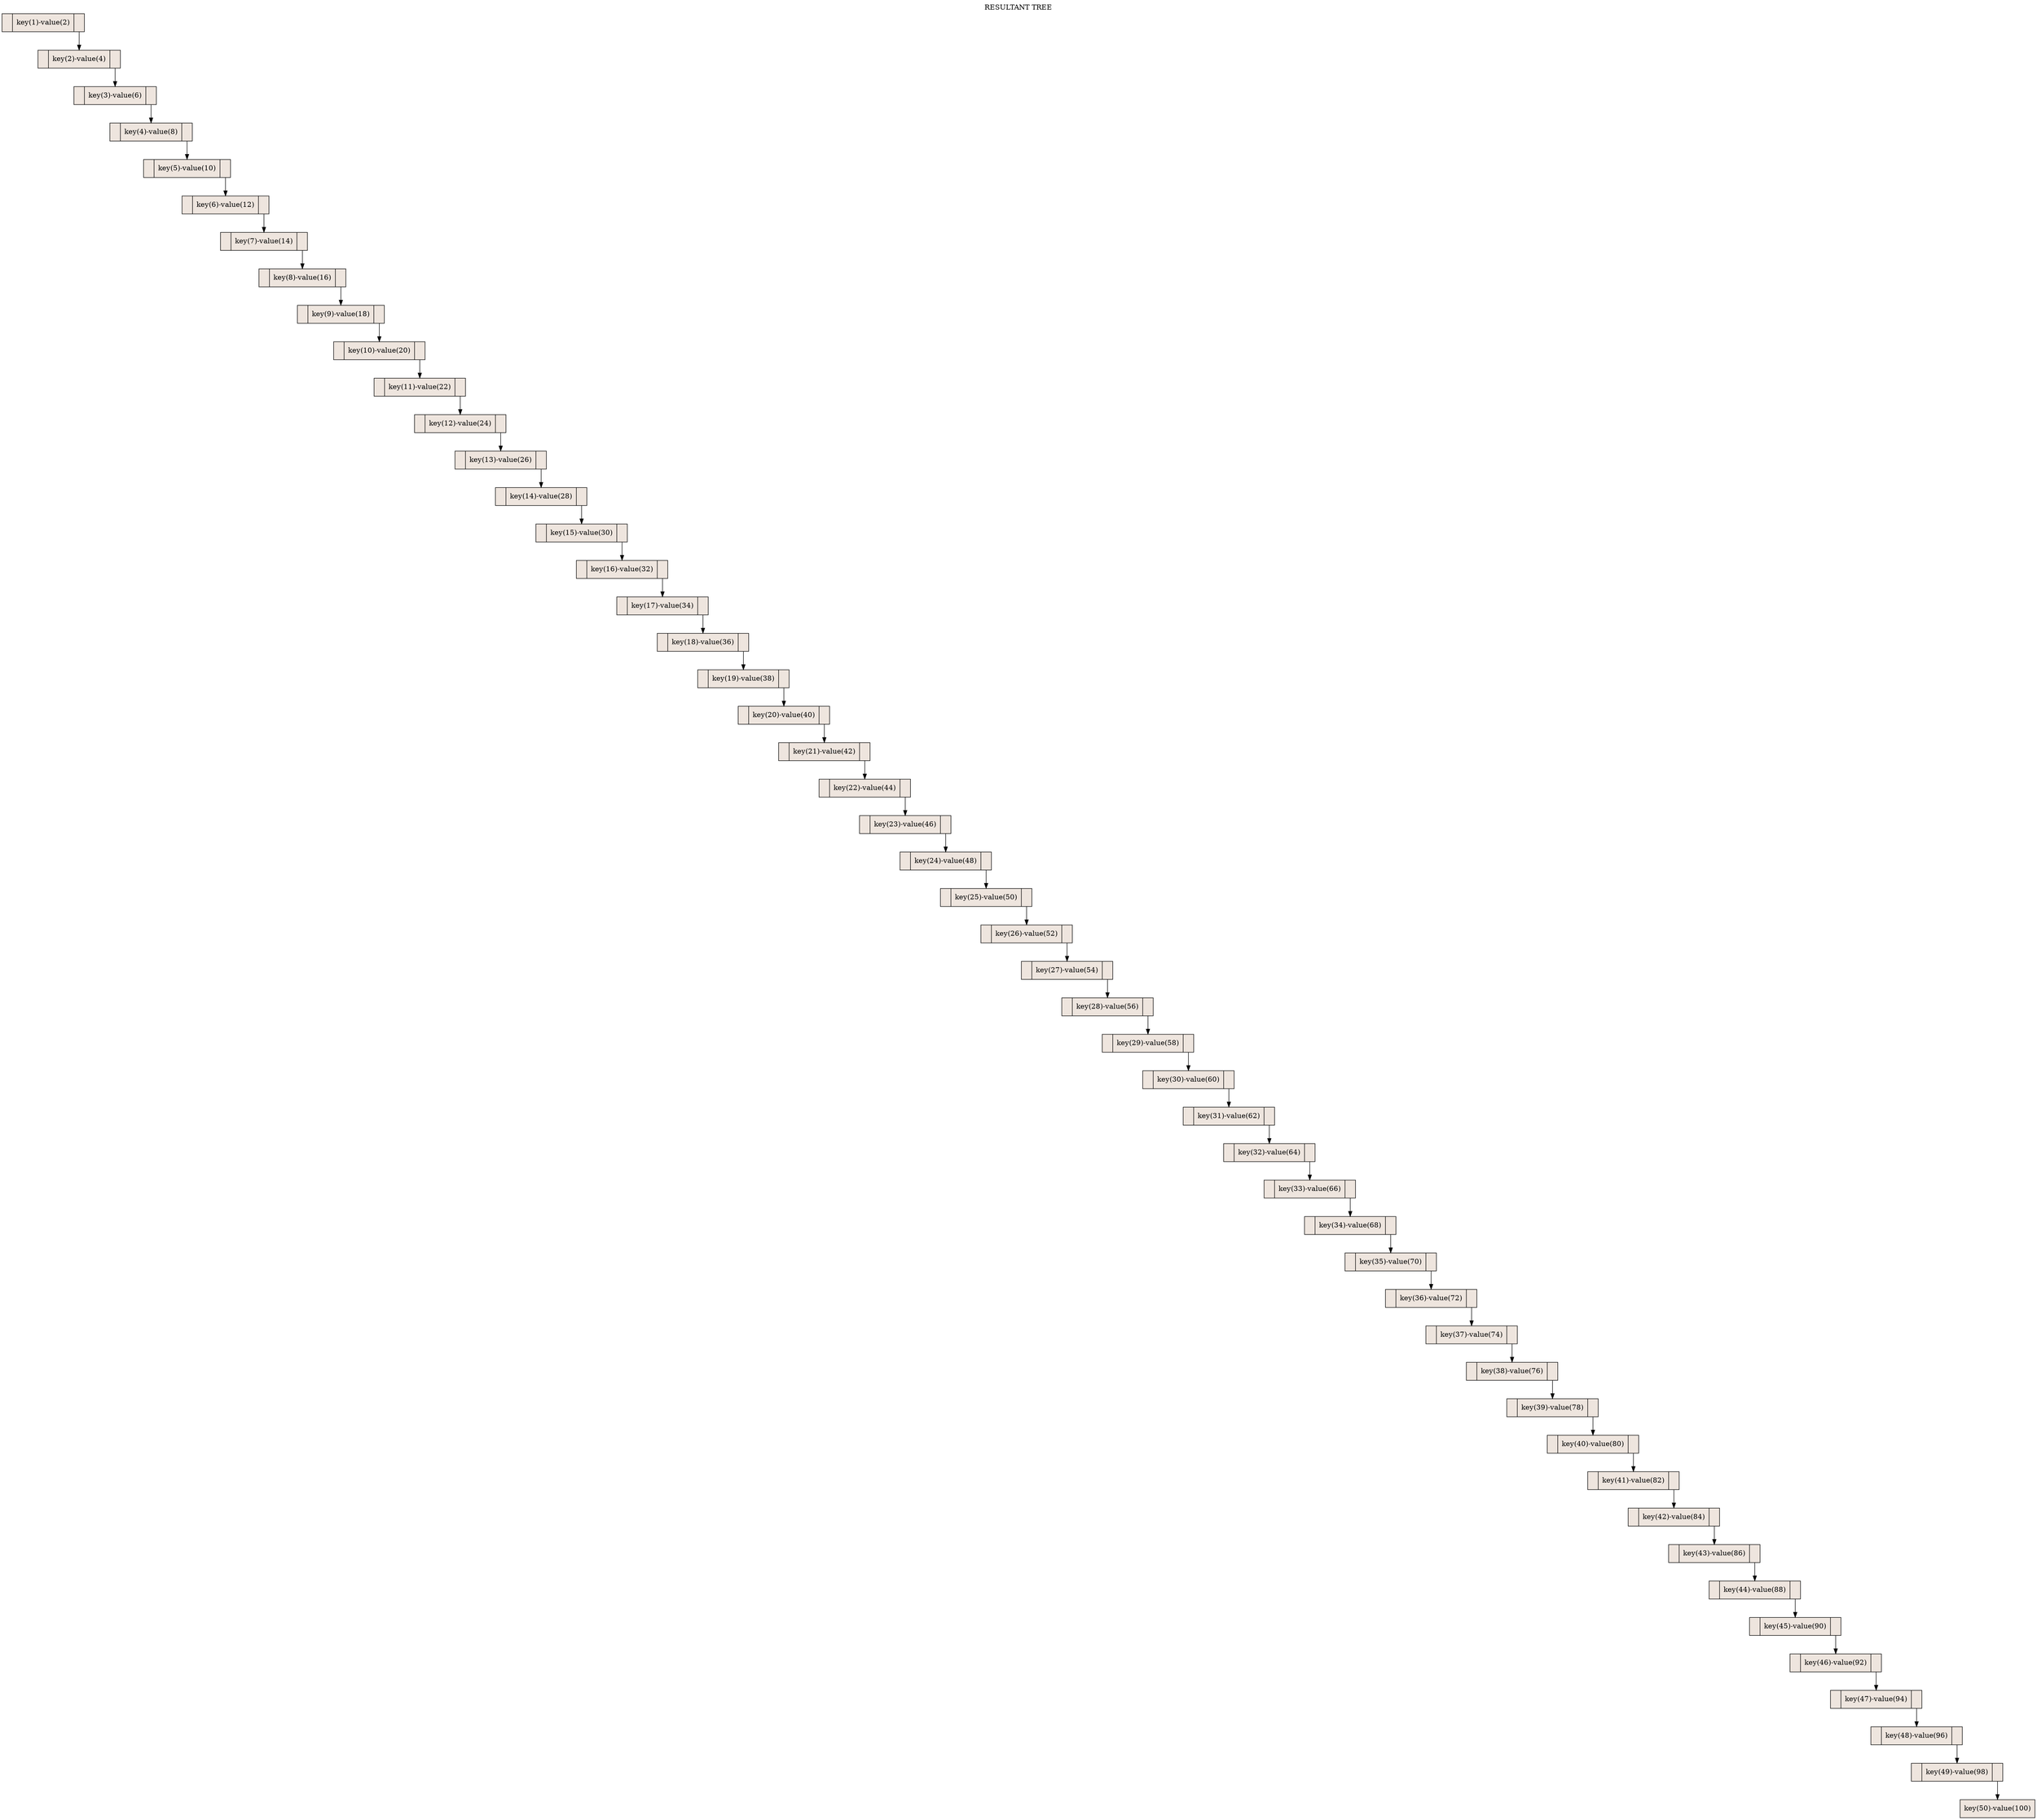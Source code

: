 digraph grafica{
labelloc="t";label ="RESULTANT TREE
"rankdir=TB;
node [shape = record, style=filled, fillcolor=seashell2];
nodo1 [ label ="<C0>|key(1)-value(2)|<C1>"];
nodo2 [ label ="<C0>|key(2)-value(4)|<C1>"];
nodo3 [ label ="<C0>|key(3)-value(6)|<C1>"];
nodo4 [ label ="<C0>|key(4)-value(8)|<C1>"];
nodo5 [ label ="<C0>|key(5)-value(10)|<C1>"];
nodo6 [ label ="<C0>|key(6)-value(12)|<C1>"];
nodo7 [ label ="<C0>|key(7)-value(14)|<C1>"];
nodo8 [ label ="<C0>|key(8)-value(16)|<C1>"];
nodo9 [ label ="<C0>|key(9)-value(18)|<C1>"];
nodo10 [ label ="<C0>|key(10)-value(20)|<C1>"];
nodo11 [ label ="<C0>|key(11)-value(22)|<C1>"];
nodo12 [ label ="<C0>|key(12)-value(24)|<C1>"];
nodo13 [ label ="<C0>|key(13)-value(26)|<C1>"];
nodo14 [ label ="<C0>|key(14)-value(28)|<C1>"];
nodo15 [ label ="<C0>|key(15)-value(30)|<C1>"];
nodo16 [ label ="<C0>|key(16)-value(32)|<C1>"];
nodo17 [ label ="<C0>|key(17)-value(34)|<C1>"];
nodo18 [ label ="<C0>|key(18)-value(36)|<C1>"];
nodo19 [ label ="<C0>|key(19)-value(38)|<C1>"];
nodo20 [ label ="<C0>|key(20)-value(40)|<C1>"];
nodo21 [ label ="<C0>|key(21)-value(42)|<C1>"];
nodo22 [ label ="<C0>|key(22)-value(44)|<C1>"];
nodo23 [ label ="<C0>|key(23)-value(46)|<C1>"];
nodo24 [ label ="<C0>|key(24)-value(48)|<C1>"];
nodo25 [ label ="<C0>|key(25)-value(50)|<C1>"];
nodo26 [ label ="<C0>|key(26)-value(52)|<C1>"];
nodo27 [ label ="<C0>|key(27)-value(54)|<C1>"];
nodo28 [ label ="<C0>|key(28)-value(56)|<C1>"];
nodo29 [ label ="<C0>|key(29)-value(58)|<C1>"];
nodo30 [ label ="<C0>|key(30)-value(60)|<C1>"];
nodo31 [ label ="<C0>|key(31)-value(62)|<C1>"];
nodo32 [ label ="<C0>|key(32)-value(64)|<C1>"];
nodo33 [ label ="<C0>|key(33)-value(66)|<C1>"];
nodo34 [ label ="<C0>|key(34)-value(68)|<C1>"];
nodo35 [ label ="<C0>|key(35)-value(70)|<C1>"];
nodo36 [ label ="<C0>|key(36)-value(72)|<C1>"];
nodo37 [ label ="<C0>|key(37)-value(74)|<C1>"];
nodo38 [ label ="<C0>|key(38)-value(76)|<C1>"];
nodo39 [ label ="<C0>|key(39)-value(78)|<C1>"];
nodo40 [ label ="<C0>|key(40)-value(80)|<C1>"];
nodo41 [ label ="<C0>|key(41)-value(82)|<C1>"];
nodo42 [ label ="<C0>|key(42)-value(84)|<C1>"];
nodo43 [ label ="<C0>|key(43)-value(86)|<C1>"];
nodo44 [ label ="<C0>|key(44)-value(88)|<C1>"];
nodo45 [ label ="<C0>|key(45)-value(90)|<C1>"];
nodo46 [ label ="<C0>|key(46)-value(92)|<C1>"];
nodo47 [ label ="<C0>|key(47)-value(94)|<C1>"];
nodo48 [ label ="<C0>|key(48)-value(96)|<C1>"];
nodo49 [ label ="<C0>|key(49)-value(98)|<C1>"];
nodo50 [ label ="key(50)-value(100)"];
nodo49:C1->nodo50
nodo48:C1->nodo49
nodo47:C1->nodo48
nodo46:C1->nodo47
nodo45:C1->nodo46
nodo44:C1->nodo45
nodo43:C1->nodo44
nodo42:C1->nodo43
nodo41:C1->nodo42
nodo40:C1->nodo41
nodo39:C1->nodo40
nodo38:C1->nodo39
nodo37:C1->nodo38
nodo36:C1->nodo37
nodo35:C1->nodo36
nodo34:C1->nodo35
nodo33:C1->nodo34
nodo32:C1->nodo33
nodo31:C1->nodo32
nodo30:C1->nodo31
nodo29:C1->nodo30
nodo28:C1->nodo29
nodo27:C1->nodo28
nodo26:C1->nodo27
nodo25:C1->nodo26
nodo24:C1->nodo25
nodo23:C1->nodo24
nodo22:C1->nodo23
nodo21:C1->nodo22
nodo20:C1->nodo21
nodo19:C1->nodo20
nodo18:C1->nodo19
nodo17:C1->nodo18
nodo16:C1->nodo17
nodo15:C1->nodo16
nodo14:C1->nodo15
nodo13:C1->nodo14
nodo12:C1->nodo13
nodo11:C1->nodo12
nodo10:C1->nodo11
nodo9:C1->nodo10
nodo8:C1->nodo9
nodo7:C1->nodo8
nodo6:C1->nodo7
nodo5:C1->nodo6
nodo4:C1->nodo5
nodo3:C1->nodo4
nodo2:C1->nodo3
nodo1:C1->nodo2
}
